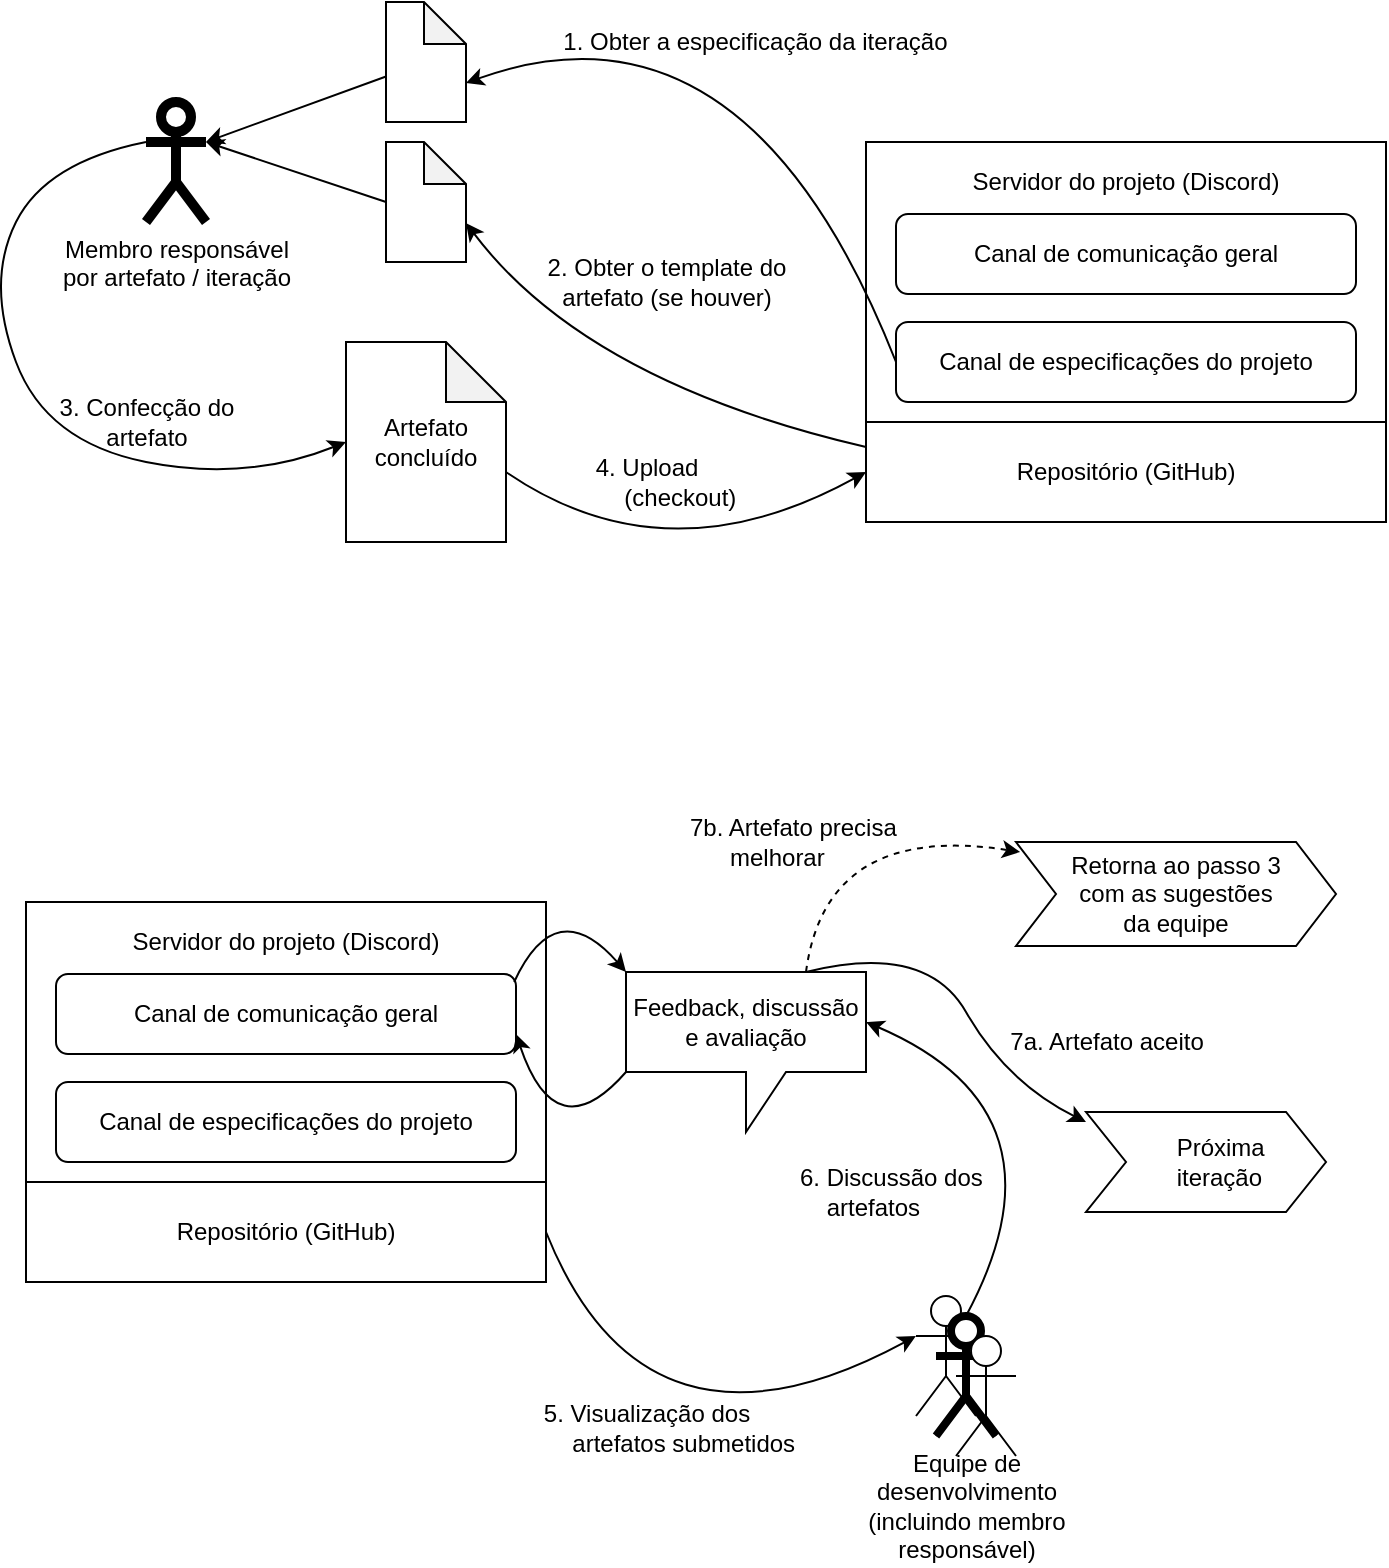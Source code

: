 <mxfile version="12.2.6" type="device" pages="1"><diagram id="ptETff5RfcyUn6RTNq_s" name="Page-1"><mxGraphModel dx="1408" dy="794" grid="1" gridSize="10" guides="1" tooltips="1" connect="1" arrows="1" fold="1" page="1" pageScale="1" pageWidth="850" pageHeight="1100" math="0" shadow="0"><root><mxCell id="0"/><mxCell id="1" parent="0"/><mxCell id="qZUsmwdnI2Ez9eK_8550-103" value="" style="group" vertex="1" connectable="0" parent="1"><mxGeometry x="510" y="130" width="260" height="190" as="geometry"/></mxCell><mxCell id="qZUsmwdnI2Ez9eK_8550-94" value="" style="group" vertex="1" connectable="0" parent="qZUsmwdnI2Ez9eK_8550-103"><mxGeometry width="260" height="140" as="geometry"/></mxCell><mxCell id="qZUsmwdnI2Ez9eK_8550-3" value="&lt;div&gt;Servidor do projeto (Discord)&lt;/div&gt;&lt;div&gt;&lt;br&gt;&lt;/div&gt;&lt;div&gt;&lt;br&gt;&lt;/div&gt;&lt;div&gt;&lt;br&gt;&lt;/div&gt;&lt;div&gt;&lt;br&gt;&lt;/div&gt;&lt;div&gt;&lt;br&gt;&lt;/div&gt;&lt;div&gt;&lt;br&gt;&lt;/div&gt;&lt;div&gt;&lt;br&gt;&lt;/div&gt;" style="rounded=0;whiteSpace=wrap;html=1;" vertex="1" parent="qZUsmwdnI2Ez9eK_8550-94"><mxGeometry width="260" height="140" as="geometry"/></mxCell><mxCell id="qZUsmwdnI2Ez9eK_8550-7" value="Canal de comunicação geral" style="rounded=1;whiteSpace=wrap;html=1;" vertex="1" parent="qZUsmwdnI2Ez9eK_8550-94"><mxGeometry x="15" y="36" width="230" height="40" as="geometry"/></mxCell><mxCell id="qZUsmwdnI2Ez9eK_8550-8" value="&lt;div&gt;Canal de especificações do projeto&lt;/div&gt;" style="rounded=1;whiteSpace=wrap;html=1;" vertex="1" parent="qZUsmwdnI2Ez9eK_8550-94"><mxGeometry x="15" y="90" width="230" height="40" as="geometry"/></mxCell><mxCell id="qZUsmwdnI2Ez9eK_8550-100" value="Repositório (GitHub)" style="rounded=0;whiteSpace=wrap;html=1;" vertex="1" parent="qZUsmwdnI2Ez9eK_8550-103"><mxGeometry y="140" width="260" height="50" as="geometry"/></mxCell><mxCell id="qZUsmwdnI2Ez9eK_8550-108" value="" style="group" vertex="1" connectable="0" parent="1"><mxGeometry x="90" y="510" width="260" height="190" as="geometry"/></mxCell><mxCell id="qZUsmwdnI2Ez9eK_8550-109" value="" style="group" vertex="1" connectable="0" parent="qZUsmwdnI2Ez9eK_8550-108"><mxGeometry width="260" height="140" as="geometry"/></mxCell><mxCell id="qZUsmwdnI2Ez9eK_8550-110" value="&lt;div&gt;Servidor do projeto (Discord)&lt;/div&gt;&lt;div&gt;&lt;br&gt;&lt;/div&gt;&lt;div&gt;&lt;br&gt;&lt;/div&gt;&lt;div&gt;&lt;br&gt;&lt;/div&gt;&lt;div&gt;&lt;br&gt;&lt;/div&gt;&lt;div&gt;&lt;br&gt;&lt;/div&gt;&lt;div&gt;&lt;br&gt;&lt;/div&gt;&lt;div&gt;&lt;br&gt;&lt;/div&gt;" style="rounded=0;whiteSpace=wrap;html=1;" vertex="1" parent="qZUsmwdnI2Ez9eK_8550-109"><mxGeometry width="260" height="140" as="geometry"/></mxCell><mxCell id="qZUsmwdnI2Ez9eK_8550-111" value="Canal de comunicação geral" style="rounded=1;whiteSpace=wrap;html=1;" vertex="1" parent="qZUsmwdnI2Ez9eK_8550-109"><mxGeometry x="15" y="36" width="230" height="40" as="geometry"/></mxCell><mxCell id="qZUsmwdnI2Ez9eK_8550-112" value="&lt;div&gt;Canal de especificações do projeto&lt;/div&gt;" style="rounded=1;whiteSpace=wrap;html=1;" vertex="1" parent="qZUsmwdnI2Ez9eK_8550-109"><mxGeometry x="15" y="90" width="230" height="40" as="geometry"/></mxCell><mxCell id="qZUsmwdnI2Ez9eK_8550-113" value="Repositório (GitHub)" style="rounded=0;whiteSpace=wrap;html=1;" vertex="1" parent="qZUsmwdnI2Ez9eK_8550-108"><mxGeometry y="140" width="260" height="50" as="geometry"/></mxCell><mxCell id="qZUsmwdnI2Ez9eK_8550-4" value="&lt;div&gt;Membro responsável&lt;br&gt;&lt;/div&gt;&lt;div&gt;por artefato / iteração&lt;br&gt;&lt;/div&gt;&lt;div&gt;&lt;br&gt;&lt;/div&gt;" style="shape=umlActor;verticalLabelPosition=bottom;labelBackgroundColor=#ffffff;verticalAlign=top;html=1;outlineConnect=0;strokeWidth=5;" vertex="1" parent="1"><mxGeometry x="150" y="110" width="30" height="60" as="geometry"/></mxCell><mxCell id="qZUsmwdnI2Ez9eK_8550-37" value="" style="edgeStyle=none;rounded=0;orthogonalLoop=1;jettySize=auto;html=1;entryX=1;entryY=0.333;entryDx=0;entryDy=0;entryPerimeter=0;" edge="1" parent="1" source="qZUsmwdnI2Ez9eK_8550-33" target="qZUsmwdnI2Ez9eK_8550-4"><mxGeometry relative="1" as="geometry"><mxPoint x="180" y="133" as="targetPoint"/></mxGeometry></mxCell><mxCell id="qZUsmwdnI2Ez9eK_8550-38" value="&lt;div&gt;Artefato&lt;/div&gt;&lt;div&gt;concluído&lt;br&gt;&lt;/div&gt;" style="shape=note;whiteSpace=wrap;html=1;backgroundOutline=1;darkOpacity=0.05;labelBackgroundColor=none;strokeColor=#000000;" vertex="1" parent="1"><mxGeometry x="250" y="230" width="80" height="100" as="geometry"/></mxCell><mxCell id="qZUsmwdnI2Ez9eK_8550-43" value="" style="curved=1;endArrow=classic;html=1;entryX=0;entryY=0.5;entryDx=0;entryDy=0;entryPerimeter=0;exitX=0;exitY=0.333;exitDx=0;exitDy=0;exitPerimeter=0;" edge="1" parent="1" source="qZUsmwdnI2Ez9eK_8550-4" target="qZUsmwdnI2Ez9eK_8550-38"><mxGeometry width="50" height="50" relative="1" as="geometry"><mxPoint x="170" y="220" as="sourcePoint"/><mxPoint x="190" y="230" as="targetPoint"/><Array as="points"><mxPoint x="100" y="140"/><mxPoint x="70" y="200"/><mxPoint x="100" y="280"/><mxPoint x="200" y="300"/></Array></mxGeometry></mxCell><mxCell id="qZUsmwdnI2Ez9eK_8550-49" value="&lt;div&gt;3. Confecção do&lt;/div&gt;&lt;div&gt;artefato&lt;br&gt;&lt;/div&gt;" style="text;html=1;resizable=0;points=[];align=center;verticalAlign=middle;labelBackgroundColor=none;" vertex="1" connectable="0" parent="qZUsmwdnI2Ez9eK_8550-43"><mxGeometry x="-0.433" y="15" relative="1" as="geometry"><mxPoint x="59.5" y="77.5" as="offset"/></mxGeometry></mxCell><mxCell id="qZUsmwdnI2Ez9eK_8550-45" value="" style="curved=1;endArrow=classic;html=1;exitX=0;exitY=0.5;exitDx=0;exitDy=0;entryX=0;entryY=0;entryDx=40;entryDy=40.5;entryPerimeter=0;" edge="1" parent="1" source="qZUsmwdnI2Ez9eK_8550-8" target="qZUsmwdnI2Ez9eK_8550-33"><mxGeometry width="50" height="50" relative="1" as="geometry"><mxPoint x="190" y="720" as="sourcePoint"/><mxPoint x="380" y="140" as="targetPoint"/><Array as="points"><mxPoint x="450" y="50"/></Array></mxGeometry></mxCell><mxCell id="qZUsmwdnI2Ez9eK_8550-46" value="&lt;ol&gt;&lt;li&gt;Obter a especificação da iteração&lt;/li&gt;&lt;/ol&gt;" style="text;html=1;resizable=0;points=[];align=left;verticalAlign=middle;labelBackgroundColor=none;" vertex="1" connectable="0" parent="qZUsmwdnI2Ez9eK_8550-45"><mxGeometry x="0.042" y="4" relative="1" as="geometry"><mxPoint x="-123.5" y="9.5" as="offset"/></mxGeometry></mxCell><mxCell id="qZUsmwdnI2Ez9eK_8550-47" value="" style="curved=1;endArrow=classic;html=1;entryX=0;entryY=0.5;entryDx=0;entryDy=0;exitX=0;exitY=0;exitDx=80;exitDy=65;exitPerimeter=0;" edge="1" parent="1" source="qZUsmwdnI2Ez9eK_8550-38" target="qZUsmwdnI2Ez9eK_8550-100"><mxGeometry width="50" height="50" relative="1" as="geometry"><mxPoint x="460" y="330" as="sourcePoint"/><mxPoint x="510" y="305" as="targetPoint"/><Array as="points"><mxPoint x="410" y="350"/></Array></mxGeometry></mxCell><mxCell id="qZUsmwdnI2Ez9eK_8550-48" value="&lt;div&gt;4. Upload&lt;/div&gt;&lt;div&gt;&amp;nbsp;&amp;nbsp;&amp;nbsp;&amp;nbsp;&amp;nbsp;&amp;nbsp;&amp;nbsp;&amp;nbsp;&amp;nbsp; (checkout)&lt;/div&gt;" style="text;html=1;resizable=0;points=[];align=center;verticalAlign=middle;labelBackgroundColor=none;fontColor=#000000;" vertex="1" connectable="0" parent="qZUsmwdnI2Ez9eK_8550-47"><mxGeometry x="-0.096" y="14" relative="1" as="geometry"><mxPoint x="-17" y="-38" as="offset"/></mxGeometry></mxCell><mxCell id="qZUsmwdnI2Ez9eK_8550-74" value="" style="curved=1;endArrow=classic;html=1;fontColor=#000000;exitX=1;exitY=0.5;exitDx=0;exitDy=0;entryX=0;entryY=0.333;entryDx=0;entryDy=0;entryPerimeter=0;" edge="1" parent="1" source="qZUsmwdnI2Ez9eK_8550-113" target="qZUsmwdnI2Ez9eK_8550-65"><mxGeometry width="50" height="50" relative="1" as="geometry"><mxPoint x="340" y="747" as="sourcePoint"/><mxPoint x="435" y="695" as="targetPoint"/><Array as="points"><mxPoint x="400" y="800"/></Array></mxGeometry></mxCell><mxCell id="qZUsmwdnI2Ez9eK_8550-78" value="5. Visualização dos&lt;br&gt;&amp;nbsp;&amp;nbsp;&amp;nbsp;&amp;nbsp;&amp;nbsp;&amp;nbsp;&amp;nbsp;&amp;nbsp;&amp;nbsp;&amp;nbsp; artefatos submetidos" style="text;html=1;resizable=0;points=[];align=center;verticalAlign=middle;labelBackgroundColor=none;fontColor=#000000;labelBorderColor=none;" vertex="1" connectable="0" parent="qZUsmwdnI2Ez9eK_8550-74"><mxGeometry x="-0.29" y="33" relative="1" as="geometry"><mxPoint x="-18.5" y="15" as="offset"/></mxGeometry></mxCell><mxCell id="qZUsmwdnI2Ez9eK_8550-76" value="&lt;div align=&quot;center&quot;&gt;Feedback, discussão e avaliação&lt;br&gt;&lt;/div&gt;" style="shape=callout;whiteSpace=wrap;html=1;perimeter=calloutPerimeter;labelBackgroundColor=none;strokeColor=#000000;fontColor=#000000;align=center;" vertex="1" parent="1"><mxGeometry x="390" y="545" width="120" height="80" as="geometry"/></mxCell><mxCell id="qZUsmwdnI2Ez9eK_8550-77" value="" style="curved=1;endArrow=classic;html=1;fontColor=#000000;entryX=0;entryY=0;entryDx=0;entryDy=0;entryPerimeter=0;exitX=0.996;exitY=0.1;exitDx=0;exitDy=0;exitPerimeter=0;" edge="1" parent="1" source="qZUsmwdnI2Ez9eK_8550-111" target="qZUsmwdnI2Ez9eK_8550-76"><mxGeometry width="50" height="50" relative="1" as="geometry"><mxPoint x="320" y="557" as="sourcePoint"/><mxPoint x="610" y="503.5" as="targetPoint"/><Array as="points"><mxPoint x="355" y="505"/></Array></mxGeometry></mxCell><mxCell id="qZUsmwdnI2Ez9eK_8550-79" value="" style="curved=1;endArrow=classic;html=1;fontColor=#000000;exitX=0.5;exitY=0;exitDx=0;exitDy=0;exitPerimeter=0;entryX=0;entryY=0;entryDx=120;entryDy=25;entryPerimeter=0;strokeWidth=1;" edge="1" parent="1" source="qZUsmwdnI2Ez9eK_8550-80" target="qZUsmwdnI2Ez9eK_8550-76"><mxGeometry width="50" height="50" relative="1" as="geometry"><mxPoint x="640" y="503.5" as="sourcePoint"/><mxPoint x="745" y="575" as="targetPoint"/><Array as="points"><mxPoint x="615" y="615"/></Array></mxGeometry></mxCell><mxCell id="qZUsmwdnI2Ez9eK_8550-84" value="&lt;div align=&quot;left&quot;&gt;6. Discussão dos&lt;/div&gt;&lt;div align=&quot;left&quot;&gt;&amp;nbsp;&amp;nbsp;&amp;nbsp; artefatos&lt;/div&gt;" style="text;html=1;resizable=0;points=[];align=left;verticalAlign=middle;labelBackgroundColor=none;fontColor=#000000;" vertex="1" connectable="0" parent="qZUsmwdnI2Ez9eK_8550-79"><mxGeometry x="0.581" y="7" relative="1" as="geometry"><mxPoint x="-76.5" y="59.5" as="offset"/></mxGeometry></mxCell><mxCell id="qZUsmwdnI2Ez9eK_8550-82" value="" style="curved=1;endArrow=classic;html=1;strokeWidth=1;fontColor=#000000;exitX=0;exitY=0;exitDx=0;exitDy=50;exitPerimeter=0;entryX=1;entryY=0.75;entryDx=0;entryDy=0;" edge="1" parent="1" source="qZUsmwdnI2Ez9eK_8550-76" target="qZUsmwdnI2Ez9eK_8550-111"><mxGeometry width="50" height="50" relative="1" as="geometry"><mxPoint x="420" y="625" as="sourcePoint"/><mxPoint x="317.93" y="589" as="targetPoint"/><Array as="points"><mxPoint x="355" y="635"/></Array></mxGeometry></mxCell><mxCell id="qZUsmwdnI2Ez9eK_8550-85" value="&lt;div&gt;&amp;nbsp;&amp;nbsp;&amp;nbsp;&amp;nbsp;&amp;nbsp;&amp;nbsp;&amp;nbsp;&amp;nbsp;&amp;nbsp;&amp;nbsp;&amp;nbsp;&amp;nbsp; Próxima&lt;/div&gt;&lt;div&gt;&amp;nbsp;&amp;nbsp;&amp;nbsp;&amp;nbsp;&amp;nbsp;&amp;nbsp;&amp;nbsp;&amp;nbsp;&amp;nbsp;&amp;nbsp;&amp;nbsp;&amp;nbsp; iteração&lt;br&gt;&lt;/div&gt;" style="shape=step;perimeter=stepPerimeter;whiteSpace=wrap;html=1;fixedSize=1;labelBackgroundColor=none;strokeColor=#000000;strokeWidth=1;fontColor=#000000;align=left;" vertex="1" parent="1"><mxGeometry x="620" y="615" width="120" height="50" as="geometry"/></mxCell><mxCell id="qZUsmwdnI2Ez9eK_8550-86" value="" style="curved=1;endArrow=classic;html=1;strokeWidth=1;fontColor=#000000;entryX=0;entryY=0.1;entryDx=0;entryDy=0;entryPerimeter=0;exitX=0.75;exitY=0;exitDx=0;exitDy=0;exitPerimeter=0;" edge="1" parent="1" source="qZUsmwdnI2Ez9eK_8550-76" target="qZUsmwdnI2Ez9eK_8550-85"><mxGeometry width="50" height="50" relative="1" as="geometry"><mxPoint x="510" y="545" as="sourcePoint"/><mxPoint x="790" y="710" as="targetPoint"/><Array as="points"><mxPoint x="540" y="530"/><mxPoint x="580" y="600"/></Array></mxGeometry></mxCell><mxCell id="qZUsmwdnI2Ez9eK_8550-88" value="7a. Artefato aceito" style="text;html=1;resizable=0;points=[];align=center;verticalAlign=middle;labelBackgroundColor=#ffffff;fontColor=#000000;" vertex="1" connectable="0" parent="qZUsmwdnI2Ez9eK_8550-86"><mxGeometry x="-0.033" y="-24" relative="1" as="geometry"><mxPoint x="96.5" y="13" as="offset"/></mxGeometry></mxCell><mxCell id="qZUsmwdnI2Ez9eK_8550-89" value="" style="group" vertex="1" connectable="0" parent="1"><mxGeometry x="535" y="707" width="50" height="80" as="geometry"/></mxCell><mxCell id="qZUsmwdnI2Ez9eK_8550-83" value="" style="group" vertex="1" connectable="0" parent="qZUsmwdnI2Ez9eK_8550-89"><mxGeometry width="50" height="80" as="geometry"/></mxCell><mxCell id="qZUsmwdnI2Ez9eK_8550-65" value="&lt;div&gt;&lt;br&gt;&lt;/div&gt;" style="shape=umlActor;verticalLabelPosition=bottom;labelBackgroundColor=#ffffff;verticalAlign=top;html=1;outlineConnect=0;" vertex="1" parent="qZUsmwdnI2Ez9eK_8550-83"><mxGeometry width="30" height="60" as="geometry"/></mxCell><mxCell id="qZUsmwdnI2Ez9eK_8550-68" value="&lt;div&gt;Equipe de&lt;/div&gt;&lt;div&gt;desenvolvimento&lt;/div&gt;&lt;div&gt;(incluindo membro&lt;/div&gt;&lt;div&gt;responsável)&lt;br&gt;&lt;/div&gt;" style="shape=umlActor;verticalLabelPosition=bottom;labelBackgroundColor=#ffffff;verticalAlign=top;html=1;outlineConnect=0;" vertex="1" parent="qZUsmwdnI2Ez9eK_8550-83"><mxGeometry x="10" y="10" width="30" height="60" as="geometry"/></mxCell><mxCell id="qZUsmwdnI2Ez9eK_8550-80" value="&lt;div&gt;&lt;br&gt;&lt;/div&gt;" style="shape=umlActor;verticalLabelPosition=bottom;labelBackgroundColor=#ffffff;verticalAlign=top;html=1;outlineConnect=0;strokeWidth=4;" vertex="1" parent="qZUsmwdnI2Ez9eK_8550-83"><mxGeometry x="10" y="10" width="30" height="60" as="geometry"/></mxCell><mxCell id="qZUsmwdnI2Ez9eK_8550-81" value="" style="shape=umlActor;verticalLabelPosition=bottom;labelBackgroundColor=#ffffff;verticalAlign=top;html=1;outlineConnect=0;" vertex="1" parent="qZUsmwdnI2Ez9eK_8550-83"><mxGeometry x="20" y="20" width="30" height="60" as="geometry"/></mxCell><mxCell id="qZUsmwdnI2Ez9eK_8550-90" value="" style="curved=1;endArrow=classic;html=1;strokeWidth=1;fontColor=#000000;exitX=0.75;exitY=0;exitDx=0;exitDy=0;exitPerimeter=0;dashed=1;entryX=0.013;entryY=0.096;entryDx=0;entryDy=0;entryPerimeter=0;" edge="1" parent="1" source="qZUsmwdnI2Ez9eK_8550-76" target="qZUsmwdnI2Ez9eK_8550-91"><mxGeometry width="50" height="50" relative="1" as="geometry"><mxPoint x="465" y="520" as="sourcePoint"/><mxPoint x="390" y="480" as="targetPoint"/><Array as="points"><mxPoint x="490" y="470"/></Array></mxGeometry></mxCell><mxCell id="qZUsmwdnI2Ez9eK_8550-93" value="&lt;div&gt;7b. Artefato precisa&lt;/div&gt;&lt;div align=&quot;left&quot;&gt;&amp;nbsp;&amp;nbsp;&amp;nbsp;&amp;nbsp;&amp;nbsp; melhorar&lt;/div&gt;" style="text;html=1;resizable=0;points=[];align=left;verticalAlign=middle;labelBackgroundColor=none;fontColor=#000000;" vertex="1" connectable="0" parent="qZUsmwdnI2Ez9eK_8550-90"><mxGeometry x="-0.496" y="-20" relative="1" as="geometry"><mxPoint x="-85.5" y="-24" as="offset"/></mxGeometry></mxCell><mxCell id="qZUsmwdnI2Ez9eK_8550-91" value="&lt;div align=&quot;center&quot;&gt;Retorna ao passo 3&lt;/div&gt;&lt;div align=&quot;center&quot;&gt;com as sugestões&lt;/div&gt;&lt;div align=&quot;center&quot;&gt;da equipe&lt;/div&gt;" style="shape=step;perimeter=stepPerimeter;whiteSpace=wrap;html=1;fixedSize=1;labelBackgroundColor=none;strokeColor=#000000;strokeWidth=1;fontColor=#000000;align=center;rotation=0;" vertex="1" parent="1"><mxGeometry x="585" y="480" width="160" height="52" as="geometry"/></mxCell><mxCell id="qZUsmwdnI2Ez9eK_8550-114" value="" style="curved=1;endArrow=classic;html=1;strokeWidth=1;fontColor=#000000;exitX=0;exitY=0.25;exitDx=0;exitDy=0;entryX=0;entryY=0;entryDx=40;entryDy=40.5;entryPerimeter=0;" edge="1" parent="1" source="qZUsmwdnI2Ez9eK_8550-100" target="qZUsmwdnI2Ez9eK_8550-32"><mxGeometry width="50" height="50" relative="1" as="geometry"><mxPoint x="250" y="410" as="sourcePoint"/><mxPoint x="320" y="180" as="targetPoint"/><Array as="points"><mxPoint x="370" y="250"/></Array></mxGeometry></mxCell><mxCell id="qZUsmwdnI2Ez9eK_8550-116" value="2. Obter o template do&lt;br&gt;&lt;div&gt;artefato (se houver)&lt;/div&gt;" style="text;html=1;resizable=0;points=[];align=center;verticalAlign=middle;labelBackgroundColor=none;fontColor=#000000;" vertex="1" connectable="0" parent="qZUsmwdnI2Ez9eK_8550-114"><mxGeometry x="0.153" y="-9" relative="1" as="geometry"><mxPoint x="34.5" y="-42" as="offset"/></mxGeometry></mxCell><mxCell id="qZUsmwdnI2Ez9eK_8550-32" value="" style="shape=note;whiteSpace=wrap;html=1;backgroundOutline=1;darkOpacity=0.05;labelBackgroundColor=none;strokeColor=#000000;size=21;" vertex="1" parent="1"><mxGeometry x="270" y="130" width="40" height="60" as="geometry"/></mxCell><mxCell id="qZUsmwdnI2Ez9eK_8550-33" value="" style="shape=note;whiteSpace=wrap;html=1;backgroundOutline=1;darkOpacity=0.05;labelBackgroundColor=none;strokeColor=#000000;size=21;" vertex="1" parent="1"><mxGeometry x="270" y="60" width="40" height="60" as="geometry"/></mxCell><mxCell id="qZUsmwdnI2Ez9eK_8550-115" value="" style="endArrow=classic;html=1;strokeWidth=1;fontColor=#000000;exitX=0;exitY=0.5;exitDx=0;exitDy=0;exitPerimeter=0;entryX=1;entryY=0.333;entryDx=0;entryDy=0;entryPerimeter=0;" edge="1" parent="1" source="qZUsmwdnI2Ez9eK_8550-32" target="qZUsmwdnI2Ez9eK_8550-4"><mxGeometry width="50" height="50" relative="1" as="geometry"><mxPoint x="150" y="430" as="sourcePoint"/><mxPoint x="200" y="380" as="targetPoint"/></mxGeometry></mxCell></root></mxGraphModel></diagram></mxfile>